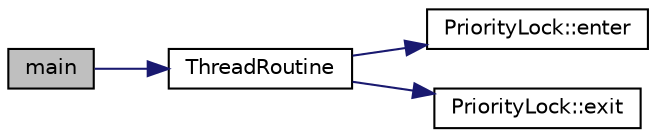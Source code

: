 digraph "main"
{
  edge [fontname="Helvetica",fontsize="10",labelfontname="Helvetica",labelfontsize="10"];
  node [fontname="Helvetica",fontsize="10",shape=record];
  rankdir="LR";
  Node1 [label="main",height=0.2,width=0.4,color="black", fillcolor="grey75", style="filled", fontcolor="black"];
  Node1 -> Node2 [color="midnightblue",fontsize="10",style="solid"];
  Node2 [label="ThreadRoutine",height=0.2,width=0.4,color="black", fillcolor="white", style="filled",URL="$Lab4_8cpp.html#a649e5687563f66a85f560f736a993494"];
  Node2 -> Node3 [color="midnightblue",fontsize="10",style="solid"];
  Node3 [label="PriorityLock::enter",height=0.2,width=0.4,color="black", fillcolor="white", style="filled",URL="$classPriorityLock.html#a8891b1ac7ee3de2ff39a0dd1791349fb"];
  Node2 -> Node4 [color="midnightblue",fontsize="10",style="solid"];
  Node4 [label="PriorityLock::exit",height=0.2,width=0.4,color="black", fillcolor="white", style="filled",URL="$classPriorityLock.html#a572356166105b668acfebe6549da71d2"];
}
